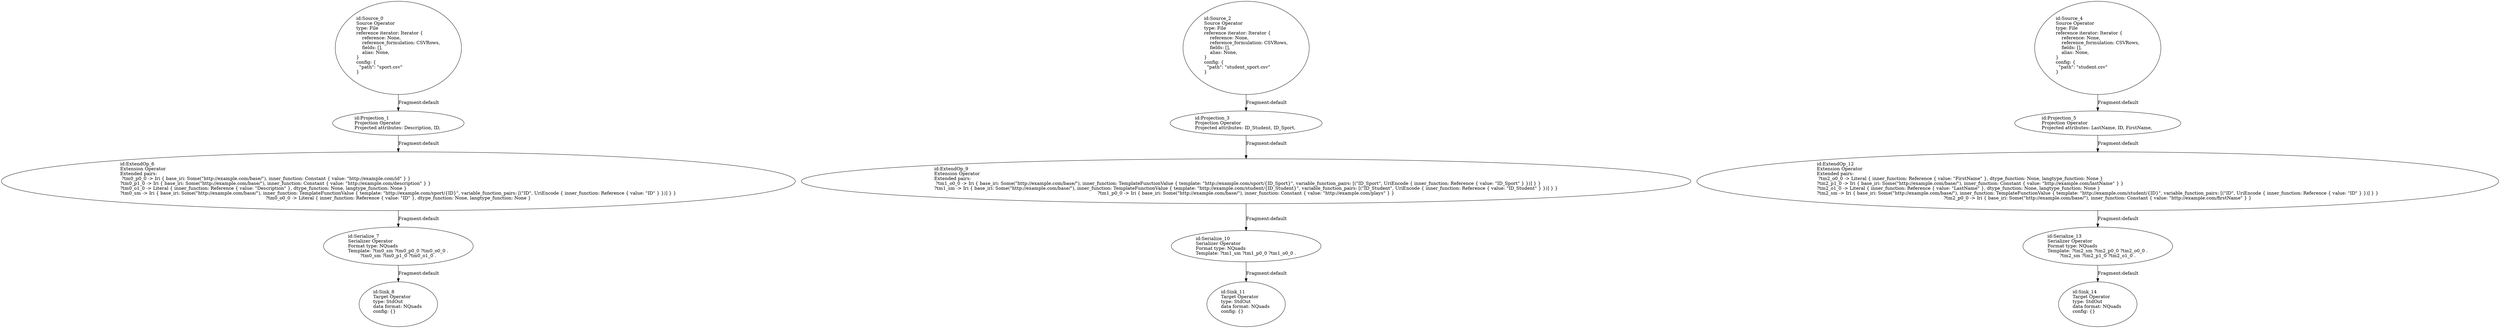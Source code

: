 digraph {
    0 [ label = "id:Source_0 \lSource Operator\ltype: File \lreference iterator: Iterator {\l    reference: None,\l    reference_formulation: CSVRows,\l    fields: [],\l    alias: None,\l} \lconfig: {\l  \"path\": \"sport.csv\"\l}\l             " ]
    1 [ label = "id:Projection_1 \lProjection Operator\lProjected attributes: Description, ID, " ]
    2 [ label = "id:Source_2 \lSource Operator\ltype: File \lreference iterator: Iterator {\l    reference: None,\l    reference_formulation: CSVRows,\l    fields: [],\l    alias: None,\l} \lconfig: {\l  \"path\": \"student_sport.csv\"\l}\l             " ]
    3 [ label = "id:Projection_3 \lProjection Operator\lProjected attributes: ID_Student, ID_Sport, " ]
    4 [ label = "id:Source_4 \lSource Operator\ltype: File \lreference iterator: Iterator {\l    reference: None,\l    reference_formulation: CSVRows,\l    fields: [],\l    alias: None,\l} \lconfig: {\l  \"path\": \"student.csv\"\l}\l             " ]
    5 [ label = "id:Projection_5 \lProjection Operator\lProjected attributes: LastName, ID, FirstName, " ]
    6 [ label = "id:ExtendOp_6 \lExtension Operator\lExtended pairs: \l ?tm0_p0_0 -> Iri { base_iri: Some(\"http://example.com/base/\"), inner_function: Constant { value: \"http://example.com/id\" } }\l?tm0_p1_0 -> Iri { base_iri: Some(\"http://example.com/base/\"), inner_function: Constant { value: \"http://example.com/description\" } }\l?tm0_o1_0 -> Literal { inner_function: Reference { value: \"Description\" }, dtype_function: None, langtype_function: None }\l?tm0_sm -> Iri { base_iri: Some(\"http://example.com/base/\"), inner_function: TemplateFunctionValue { template: \"http://example.com/sport/{ID}\", variable_function_pairs: [(\"ID\", UriEncode { inner_function: Reference { value: \"ID\" } })] } }\l?tm0_o0_0 -> Literal { inner_function: Reference { value: \"ID\" }, dtype_function: None, langtype_function: None }" ]
    7 [ label = "id:Serialize_7 \lSerializer Operator\lFormat type: NQuads\lTemplate: ?tm0_sm ?tm0_p0_0 ?tm0_o0_0 .\l?tm0_sm ?tm0_p1_0 ?tm0_o1_0 ." ]
    8 [ label = "id:Sink_8 \lTarget Operator\ltype: StdOut \ldata format: NQuads \lconfig: {}\l             " ]
    9 [ label = "id:ExtendOp_9 \lExtension Operator\lExtended pairs: \l ?tm1_o0_0 -> Iri { base_iri: Some(\"http://example.com/base/\"), inner_function: TemplateFunctionValue { template: \"http://example.com/sport/{ID_Sport}\", variable_function_pairs: [(\"ID_Sport\", UriEncode { inner_function: Reference { value: \"ID_Sport\" } })] } }\l?tm1_sm -> Iri { base_iri: Some(\"http://example.com/base/\"), inner_function: TemplateFunctionValue { template: \"http://example.com/student/{ID_Student}\", variable_function_pairs: [(\"ID_Student\", UriEncode { inner_function: Reference { value: \"ID_Student\" } })] } }\l?tm1_p0_0 -> Iri { base_iri: Some(\"http://example.com/base/\"), inner_function: Constant { value: \"http://example.com/plays\" } }" ]
    10 [ label = "id:Serialize_10 \lSerializer Operator\lFormat type: NQuads\lTemplate: ?tm1_sm ?tm1_p0_0 ?tm1_o0_0 ." ]
    11 [ label = "id:Sink_11 \lTarget Operator\ltype: StdOut \ldata format: NQuads \lconfig: {}\l             " ]
    12 [ label = "id:ExtendOp_12 \lExtension Operator\lExtended pairs: \l ?tm2_o0_0 -> Literal { inner_function: Reference { value: \"FirstName\" }, dtype_function: None, langtype_function: None }\l?tm2_p1_0 -> Iri { base_iri: Some(\"http://example.com/base/\"), inner_function: Constant { value: \"http://example.com/lastName\" } }\l?tm2_o1_0 -> Literal { inner_function: Reference { value: \"LastName\" }, dtype_function: None, langtype_function: None }\l?tm2_sm -> Iri { base_iri: Some(\"http://example.com/base/\"), inner_function: TemplateFunctionValue { template: \"http://example.com/student/{ID}\", variable_function_pairs: [(\"ID\", UriEncode { inner_function: Reference { value: \"ID\" } })] } }\l?tm2_p0_0 -> Iri { base_iri: Some(\"http://example.com/base/\"), inner_function: Constant { value: \"http://example.com/firstName\" } }" ]
    13 [ label = "id:Serialize_13 \lSerializer Operator\lFormat type: NQuads\lTemplate: ?tm2_sm ?tm2_p0_0 ?tm2_o0_0 .\l?tm2_sm ?tm2_p1_0 ?tm2_o1_0 ." ]
    14 [ label = "id:Sink_14 \lTarget Operator\ltype: StdOut \ldata format: NQuads \lconfig: {}\l             " ]
    0 -> 1 [ label = "Fragment:default" ]
    2 -> 3 [ label = "Fragment:default" ]
    4 -> 5 [ label = "Fragment:default" ]
    1 -> 6 [ label = "Fragment:default" ]
    6 -> 7 [ label = "Fragment:default" ]
    7 -> 8 [ label = "Fragment:default" ]
    3 -> 9 [ label = "Fragment:default" ]
    9 -> 10 [ label = "Fragment:default" ]
    10 -> 11 [ label = "Fragment:default" ]
    5 -> 12 [ label = "Fragment:default" ]
    12 -> 13 [ label = "Fragment:default" ]
    13 -> 14 [ label = "Fragment:default" ]
}
